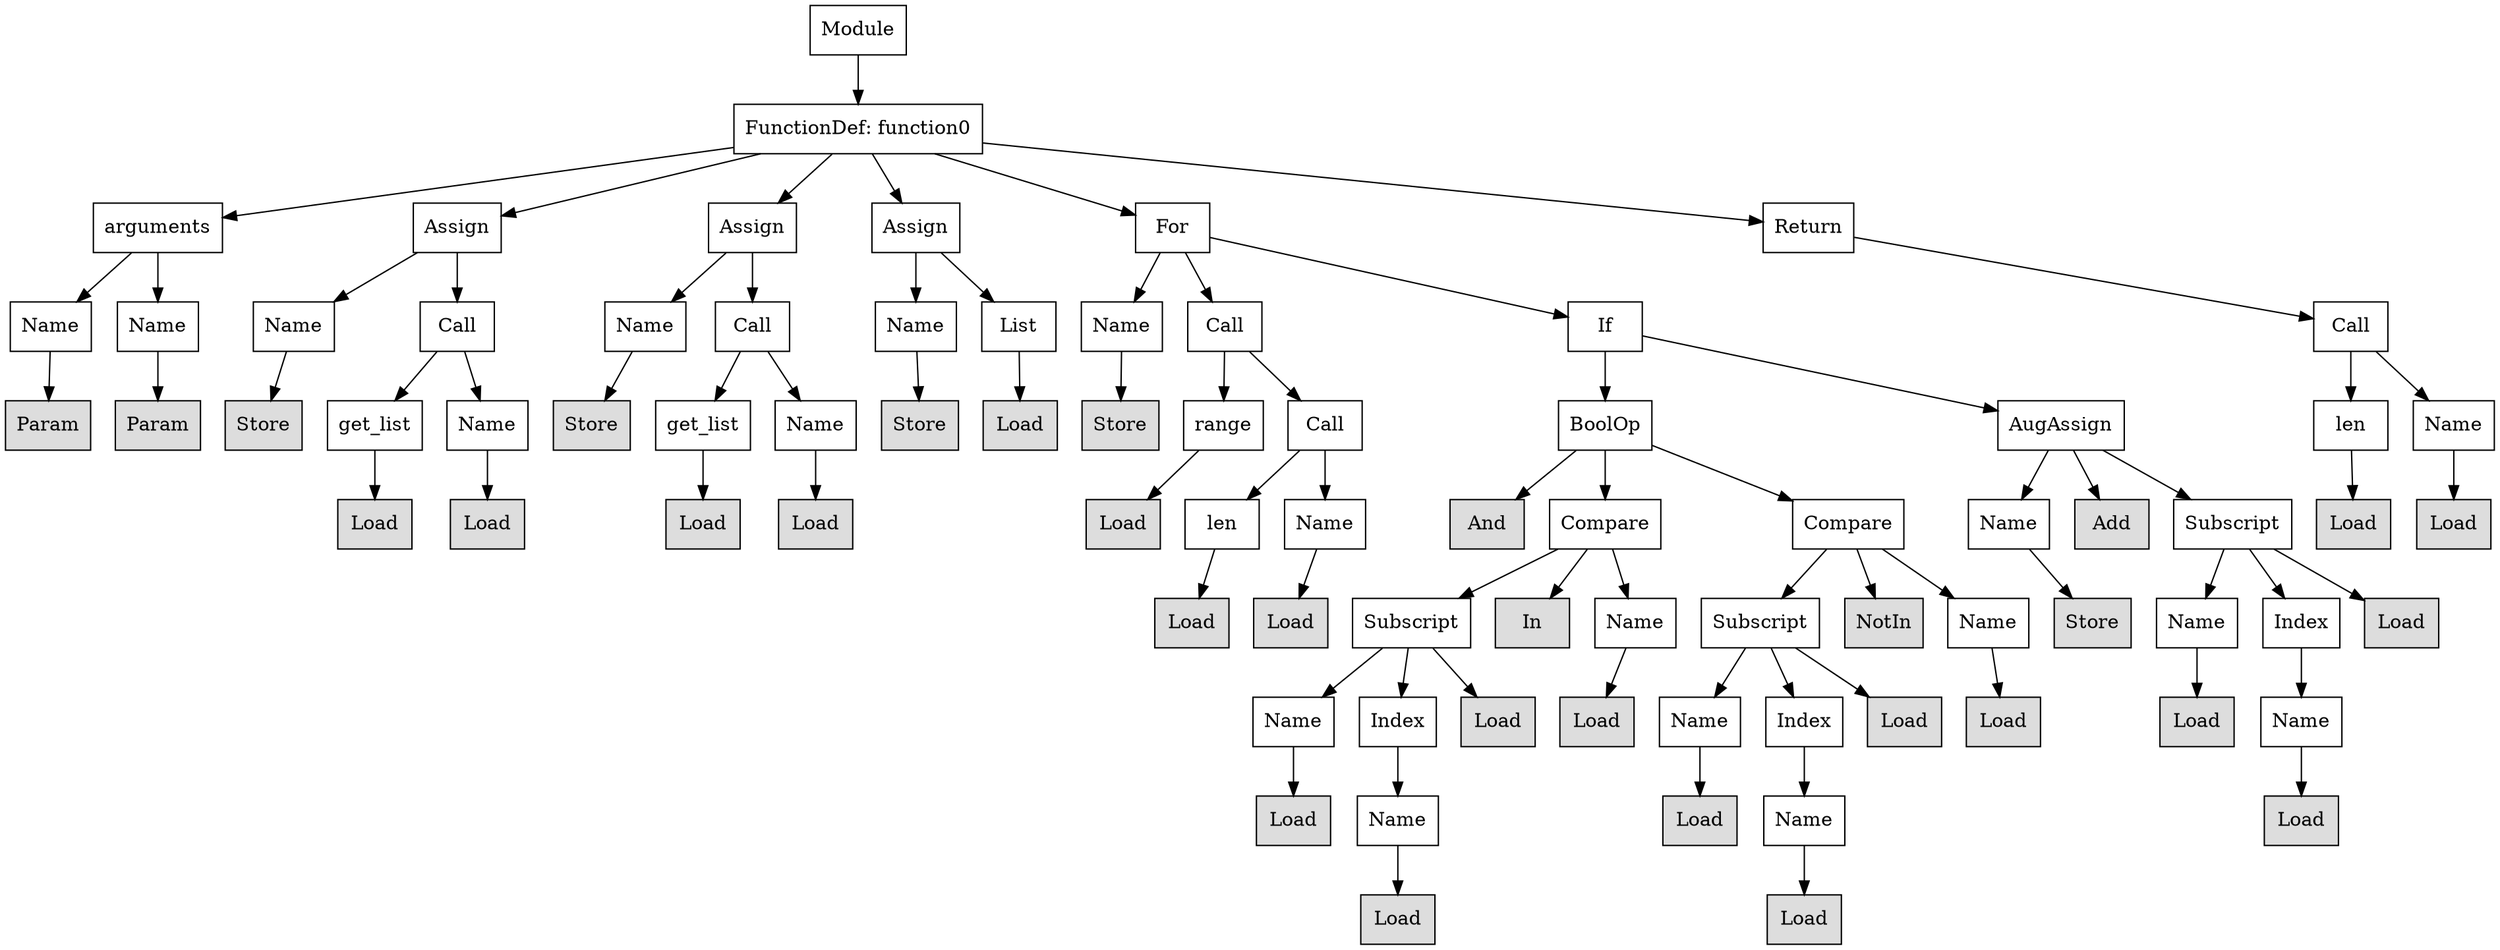 digraph G {
n0 [shape=rect, label="Module"];
n1 [shape=rect, label="FunctionDef: function0"];
n2 [shape=rect, label="arguments"];
n3 [shape=rect, label="Assign"];
n4 [shape=rect, label="Assign"];
n5 [shape=rect, label="Assign"];
n6 [shape=rect, label="For"];
n7 [shape=rect, label="Return"];
n8 [shape=rect, label="Name"];
n9 [shape=rect, label="Name"];
n10 [shape=rect, label="Name"];
n11 [shape=rect, label="Call"];
n12 [shape=rect, label="Name"];
n13 [shape=rect, label="Call"];
n14 [shape=rect, label="Name"];
n15 [shape=rect, label="List"];
n16 [shape=rect, label="Name"];
n17 [shape=rect, label="Call"];
n18 [shape=rect, label="If"];
n19 [shape=rect, label="Call"];
n20 [shape=rect, label="Param" style="filled" fillcolor="#dddddd"];
n21 [shape=rect, label="Param" style="filled" fillcolor="#dddddd"];
n22 [shape=rect, label="Store" style="filled" fillcolor="#dddddd"];
n23 [shape=rect, label="get_list"];
n24 [shape=rect, label="Name"];
n25 [shape=rect, label="Store" style="filled" fillcolor="#dddddd"];
n26 [shape=rect, label="get_list"];
n27 [shape=rect, label="Name"];
n28 [shape=rect, label="Store" style="filled" fillcolor="#dddddd"];
n29 [shape=rect, label="Load" style="filled" fillcolor="#dddddd"];
n30 [shape=rect, label="Store" style="filled" fillcolor="#dddddd"];
n31 [shape=rect, label="range"];
n32 [shape=rect, label="Call"];
n33 [shape=rect, label="BoolOp"];
n34 [shape=rect, label="AugAssign"];
n35 [shape=rect, label="len"];
n36 [shape=rect, label="Name"];
n37 [shape=rect, label="Load" style="filled" fillcolor="#dddddd"];
n38 [shape=rect, label="Load" style="filled" fillcolor="#dddddd"];
n39 [shape=rect, label="Load" style="filled" fillcolor="#dddddd"];
n40 [shape=rect, label="Load" style="filled" fillcolor="#dddddd"];
n41 [shape=rect, label="Load" style="filled" fillcolor="#dddddd"];
n42 [shape=rect, label="len"];
n43 [shape=rect, label="Name"];
n44 [shape=rect, label="And" style="filled" fillcolor="#dddddd"];
n45 [shape=rect, label="Compare"];
n46 [shape=rect, label="Compare"];
n47 [shape=rect, label="Name"];
n48 [shape=rect, label="Add" style="filled" fillcolor="#dddddd"];
n49 [shape=rect, label="Subscript"];
n50 [shape=rect, label="Load" style="filled" fillcolor="#dddddd"];
n51 [shape=rect, label="Load" style="filled" fillcolor="#dddddd"];
n52 [shape=rect, label="Load" style="filled" fillcolor="#dddddd"];
n53 [shape=rect, label="Load" style="filled" fillcolor="#dddddd"];
n54 [shape=rect, label="Subscript"];
n55 [shape=rect, label="In" style="filled" fillcolor="#dddddd"];
n56 [shape=rect, label="Name"];
n57 [shape=rect, label="Subscript"];
n58 [shape=rect, label="NotIn" style="filled" fillcolor="#dddddd"];
n59 [shape=rect, label="Name"];
n60 [shape=rect, label="Store" style="filled" fillcolor="#dddddd"];
n61 [shape=rect, label="Name"];
n62 [shape=rect, label="Index"];
n63 [shape=rect, label="Load" style="filled" fillcolor="#dddddd"];
n64 [shape=rect, label="Name"];
n65 [shape=rect, label="Index"];
n66 [shape=rect, label="Load" style="filled" fillcolor="#dddddd"];
n67 [shape=rect, label="Load" style="filled" fillcolor="#dddddd"];
n68 [shape=rect, label="Name"];
n69 [shape=rect, label="Index"];
n70 [shape=rect, label="Load" style="filled" fillcolor="#dddddd"];
n71 [shape=rect, label="Load" style="filled" fillcolor="#dddddd"];
n72 [shape=rect, label="Load" style="filled" fillcolor="#dddddd"];
n73 [shape=rect, label="Name"];
n74 [shape=rect, label="Load" style="filled" fillcolor="#dddddd"];
n75 [shape=rect, label="Name"];
n76 [shape=rect, label="Load" style="filled" fillcolor="#dddddd"];
n77 [shape=rect, label="Name"];
n78 [shape=rect, label="Load" style="filled" fillcolor="#dddddd"];
n79 [shape=rect, label="Load" style="filled" fillcolor="#dddddd"];
n80 [shape=rect, label="Load" style="filled" fillcolor="#dddddd"];
n0 -> n1;
n1 -> n2;
n1 -> n3;
n1 -> n4;
n1 -> n5;
n1 -> n6;
n1 -> n7;
n2 -> n8;
n2 -> n9;
n3 -> n10;
n3 -> n11;
n4 -> n12;
n4 -> n13;
n5 -> n14;
n5 -> n15;
n6 -> n16;
n6 -> n17;
n6 -> n18;
n7 -> n19;
n8 -> n20;
n9 -> n21;
n10 -> n22;
n11 -> n23;
n11 -> n24;
n12 -> n25;
n13 -> n26;
n13 -> n27;
n14 -> n28;
n15 -> n29;
n16 -> n30;
n17 -> n31;
n17 -> n32;
n18 -> n33;
n18 -> n34;
n19 -> n35;
n19 -> n36;
n23 -> n37;
n24 -> n38;
n26 -> n39;
n27 -> n40;
n31 -> n41;
n32 -> n42;
n32 -> n43;
n33 -> n44;
n33 -> n45;
n33 -> n46;
n34 -> n47;
n34 -> n48;
n34 -> n49;
n35 -> n50;
n36 -> n51;
n42 -> n52;
n43 -> n53;
n45 -> n54;
n45 -> n55;
n45 -> n56;
n46 -> n57;
n46 -> n58;
n46 -> n59;
n47 -> n60;
n49 -> n61;
n49 -> n62;
n49 -> n63;
n54 -> n64;
n54 -> n65;
n54 -> n66;
n56 -> n67;
n57 -> n68;
n57 -> n69;
n57 -> n70;
n59 -> n71;
n61 -> n72;
n62 -> n73;
n64 -> n74;
n65 -> n75;
n68 -> n76;
n69 -> n77;
n73 -> n78;
n75 -> n79;
n77 -> n80;
}
